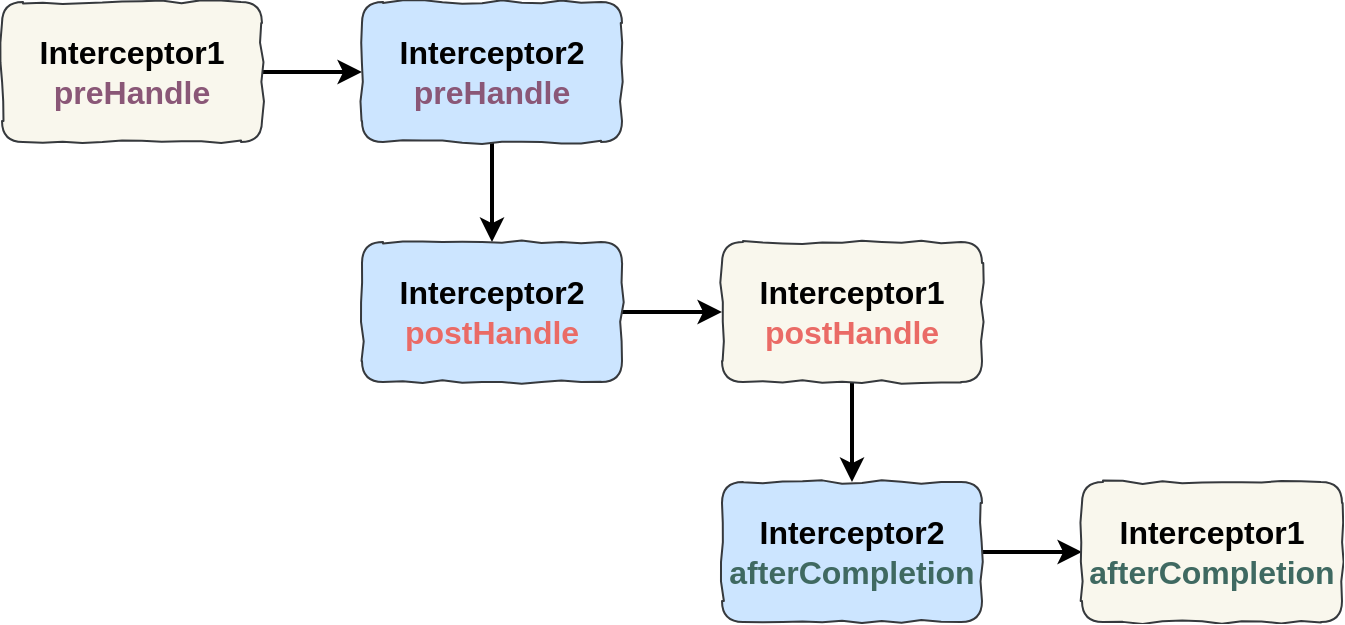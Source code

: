 <mxfile version="15.6.8" type="github">
  <diagram id="CkwapNOGyErm4PVH1WH8" name="第 1 页">
    <mxGraphModel dx="1422" dy="761" grid="1" gridSize="10" guides="1" tooltips="1" connect="1" arrows="1" fold="1" page="1" pageScale="1" pageWidth="827" pageHeight="1169" math="0" shadow="0">
      <root>
        <mxCell id="0" />
        <mxCell id="1" parent="0" />
        <mxCell id="oUz-GaezXC1vId2PD7ZR-3" value="" style="edgeStyle=orthogonalEdgeStyle;rounded=0;orthogonalLoop=1;jettySize=auto;html=1;fontSize=16;fontColor=#8A5777;strokeWidth=2;" edge="1" parent="1" source="oUz-GaezXC1vId2PD7ZR-1" target="oUz-GaezXC1vId2PD7ZR-2">
          <mxGeometry relative="1" as="geometry" />
        </mxCell>
        <mxCell id="oUz-GaezXC1vId2PD7ZR-1" value="&lt;b&gt;&lt;font style=&quot;font-size: 16px&quot;&gt;Interceptor1&lt;br&gt;&lt;font color=&quot;#8a5777&quot;&gt;preHandle&lt;/font&gt;&lt;br&gt;&lt;/font&gt;&lt;/b&gt;" style="rounded=1;whiteSpace=wrap;html=1;fillColor=#f9f7ed;strokeColor=#36393d;comic=1;" vertex="1" parent="1">
          <mxGeometry x="30" y="150" width="130" height="70" as="geometry" />
        </mxCell>
        <mxCell id="oUz-GaezXC1vId2PD7ZR-10" value="" style="edgeStyle=orthogonalEdgeStyle;rounded=0;orthogonalLoop=1;jettySize=auto;html=1;fontSize=16;fontColor=#3F6961;strokeWidth=2;" edge="1" parent="1" source="oUz-GaezXC1vId2PD7ZR-2" target="oUz-GaezXC1vId2PD7ZR-5">
          <mxGeometry relative="1" as="geometry" />
        </mxCell>
        <mxCell id="oUz-GaezXC1vId2PD7ZR-2" value="&lt;b&gt;&lt;font style=&quot;font-size: 16px&quot;&gt;Interceptor2&lt;br&gt;&lt;font color=&quot;#8a5777&quot;&gt;preHandle&lt;/font&gt;&lt;br&gt;&lt;/font&gt;&lt;/b&gt;" style="rounded=1;whiteSpace=wrap;html=1;fillColor=#cce5ff;strokeColor=#36393d;comic=1;" vertex="1" parent="1">
          <mxGeometry x="210" y="150" width="130" height="70" as="geometry" />
        </mxCell>
        <mxCell id="oUz-GaezXC1vId2PD7ZR-4" value="" style="edgeStyle=orthogonalEdgeStyle;rounded=0;orthogonalLoop=1;jettySize=auto;html=1;fontSize=16;fontColor=#8A5777;strokeWidth=2;" edge="1" parent="1" source="oUz-GaezXC1vId2PD7ZR-5" target="oUz-GaezXC1vId2PD7ZR-6">
          <mxGeometry relative="1" as="geometry" />
        </mxCell>
        <mxCell id="oUz-GaezXC1vId2PD7ZR-5" value="&lt;b&gt;&lt;font style=&quot;font-size: 16px&quot;&gt;Interceptor2&lt;br&gt;&lt;font color=&quot;#ea6b66&quot;&gt;postHandle&lt;/font&gt;&lt;br&gt;&lt;/font&gt;&lt;/b&gt;" style="rounded=1;whiteSpace=wrap;html=1;fillColor=#cce5ff;strokeColor=#36393d;comic=1;" vertex="1" parent="1">
          <mxGeometry x="210" y="270" width="130" height="70" as="geometry" />
        </mxCell>
        <mxCell id="oUz-GaezXC1vId2PD7ZR-11" value="" style="edgeStyle=orthogonalEdgeStyle;rounded=0;orthogonalLoop=1;jettySize=auto;html=1;fontSize=16;fontColor=#3F6961;strokeWidth=2;" edge="1" parent="1" source="oUz-GaezXC1vId2PD7ZR-6" target="oUz-GaezXC1vId2PD7ZR-8">
          <mxGeometry relative="1" as="geometry" />
        </mxCell>
        <mxCell id="oUz-GaezXC1vId2PD7ZR-6" value="&lt;b&gt;&lt;font style=&quot;font-size: 16px&quot;&gt;Interceptor1&lt;br&gt;&lt;/font&gt;&lt;/b&gt;&lt;b&gt;&lt;font style=&quot;font-size: 16px&quot;&gt;&lt;font color=&quot;#ea6b66&quot;&gt;postHandle&lt;/font&gt;&lt;/font&gt;&lt;/b&gt;&lt;b&gt;&lt;font style=&quot;font-size: 16px&quot;&gt;&lt;br&gt;&lt;/font&gt;&lt;/b&gt;" style="rounded=1;whiteSpace=wrap;html=1;fillColor=#f9f7ed;strokeColor=#36393d;comic=1;" vertex="1" parent="1">
          <mxGeometry x="390" y="270" width="130" height="70" as="geometry" />
        </mxCell>
        <mxCell id="oUz-GaezXC1vId2PD7ZR-7" value="" style="edgeStyle=orthogonalEdgeStyle;rounded=0;orthogonalLoop=1;jettySize=auto;html=1;fontSize=16;fontColor=#8A5777;strokeWidth=2;" edge="1" parent="1" source="oUz-GaezXC1vId2PD7ZR-8" target="oUz-GaezXC1vId2PD7ZR-9">
          <mxGeometry relative="1" as="geometry" />
        </mxCell>
        <mxCell id="oUz-GaezXC1vId2PD7ZR-8" value="&lt;b&gt;&lt;font style=&quot;font-size: 16px&quot;&gt;Interceptor2&lt;br&gt;&lt;font color=&quot;#3f6961&quot;&gt;afterCompletion&lt;/font&gt;&lt;br&gt;&lt;/font&gt;&lt;/b&gt;" style="rounded=1;whiteSpace=wrap;html=1;fillColor=#cce5ff;strokeColor=#36393d;comic=1;" vertex="1" parent="1">
          <mxGeometry x="390" y="390" width="130" height="70" as="geometry" />
        </mxCell>
        <mxCell id="oUz-GaezXC1vId2PD7ZR-9" value="&lt;b&gt;&lt;font style=&quot;font-size: 16px&quot;&gt;Interceptor1&lt;br&gt;&lt;/font&gt;&lt;/b&gt;&lt;b&gt;&lt;font style=&quot;font-size: 16px&quot;&gt;&lt;font color=&quot;#3f6961&quot;&gt;afterCompletion&lt;/font&gt;&lt;/font&gt;&lt;/b&gt;&lt;b&gt;&lt;font style=&quot;font-size: 16px&quot;&gt;&lt;br&gt;&lt;/font&gt;&lt;/b&gt;" style="rounded=1;whiteSpace=wrap;html=1;fillColor=#f9f7ed;strokeColor=#36393d;comic=1;" vertex="1" parent="1">
          <mxGeometry x="570" y="390" width="130" height="70" as="geometry" />
        </mxCell>
      </root>
    </mxGraphModel>
  </diagram>
</mxfile>
